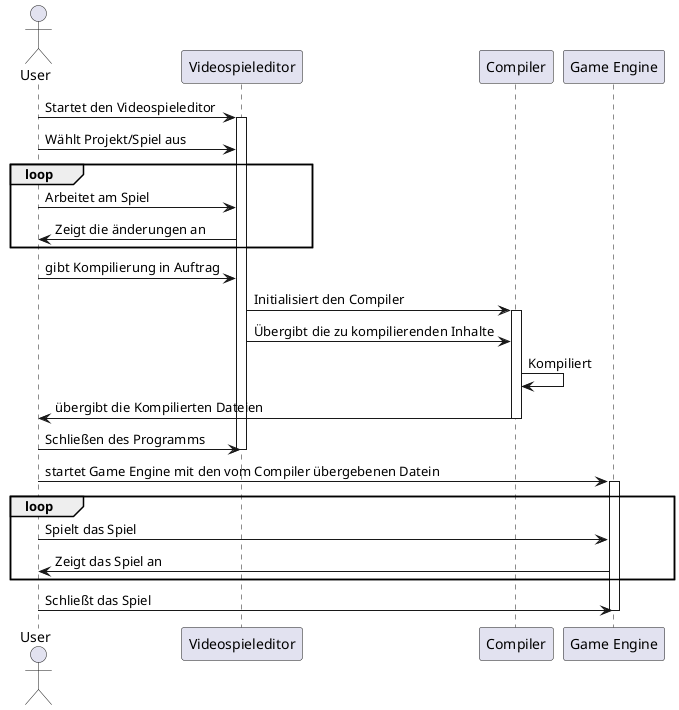@startuml
actor User as user
participant  Videospieleditor as VSE
participant Compiler as C
participant "Game Engine" as GE


user -> VSE : Startet den Videospieleditor
activate VSE
user -> VSE : Wählt Projekt/Spiel aus

group loop
user -> VSE : Arbeitet am Spiel
VSE  -> user : Zeigt die änderungen an
end

user -> VSE : gibt Kompilierung in Auftrag

VSE -> C : Initialisiert den Compiler
activate C
VSE -> C : Übergibt die zu kompilierenden Inhalte
C -> C : Kompiliert
C -> user: übergibt die Kompilierten Dateien
deactivate C

user -> VSE : Schließen des Programms
deactivate VSE

user -> GE : startet Game Engine mit den vom Compiler übergebenen Datein
activate GE

group loop
user -> GE : Spielt das Spiel
GE -> user : Zeigt das Spiel an
end

user -> GE : Schließt das Spiel
deactivate GE

@enduml